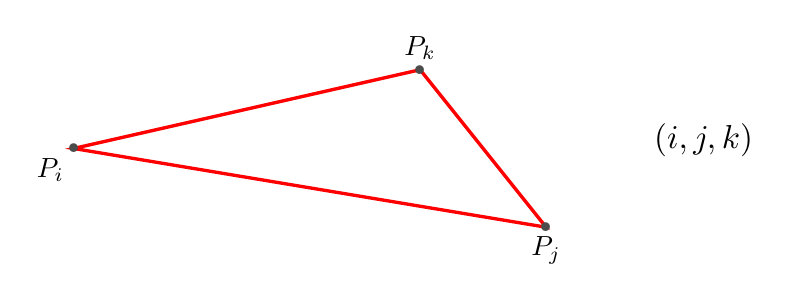 \begin{tikzpicture}[scale=2]
\coordinate (A) at (0,0);
\coordinate (B) at (3,-0.5);
\coordinate (C) at (2.2,0.5);

\draw[red!20, very thick] (A) -- (C) -- (B);

\draw[red, very thick] (A) --  (B) -- (C) -- cycle;
\node at (A) [below left] {$P_i$};
\node at (B) [below] {$P_j$};
\node at (C) [above] {$P_k$};

\path (A) node[scale=3,black!70]{.};
\path (B) node[scale=3,black!70]{.};
\path (C) node[scale=3,black!70]{.};

\node[scale=1.2] at (4,0.05) {$(i,j,k)$};
\end{tikzpicture}